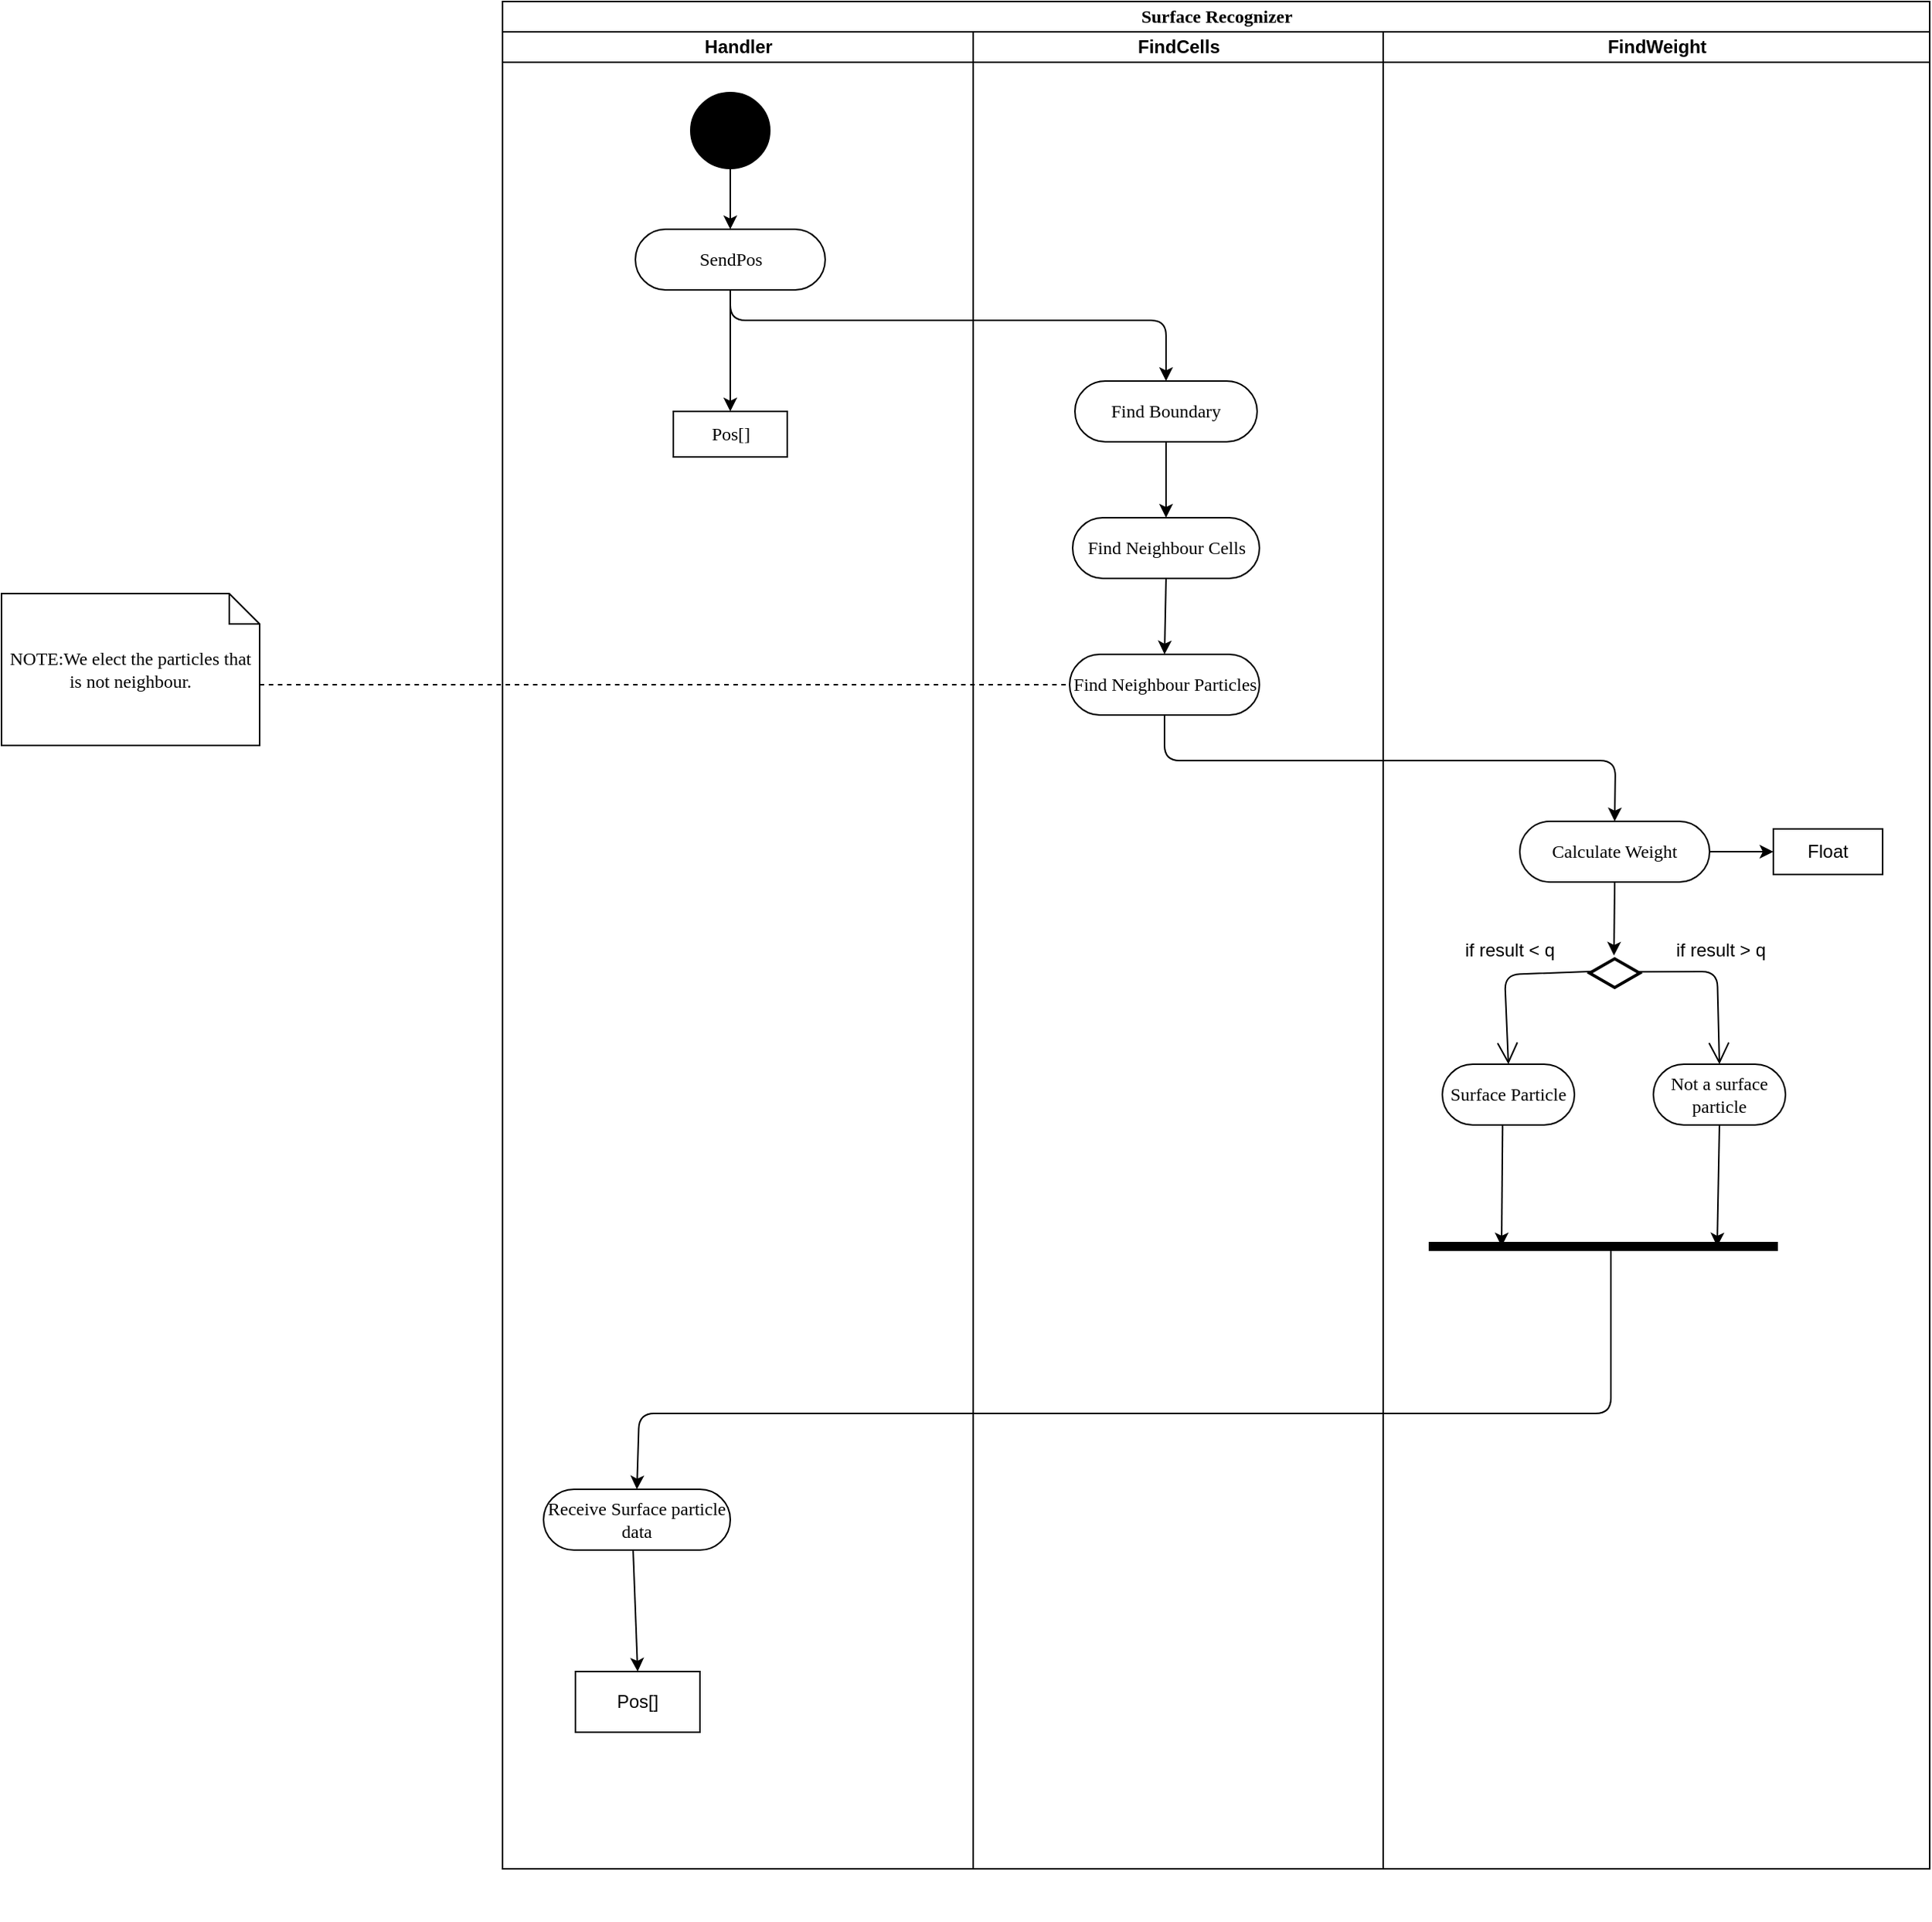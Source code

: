<mxfile version="12.3.8" type="device" pages="1"><diagram name="Page-1" id="0783ab3e-0a74-02c8-0abd-f7b4e66b4bec"><mxGraphModel dx="2523" dy="1996" grid="1" gridSize="10" guides="1" tooltips="1" connect="1" arrows="1" fold="1" page="1" pageScale="1" pageWidth="850" pageHeight="1100" background="#ffffff" math="0" shadow="0"><root><mxCell id="0"/><mxCell id="1" parent="0"/><mxCell id="iyxIDx-SKi2XZ2hmheYC-2" value="Surface Recognizer" style="swimlane;html=1;childLayout=stackLayout;startSize=20;rounded=0;shadow=0;comic=0;labelBackgroundColor=none;strokeWidth=1;fontFamily=Verdana;fontSize=12;align=center;" parent="1" vertex="1"><mxGeometry x="-480" y="-220" width="940" height="1230" as="geometry"><mxRectangle x="40" y="20" width="60" height="20" as="alternateBounds"/></mxGeometry></mxCell><mxCell id="iyxIDx-SKi2XZ2hmheYC-3" value="Handler" style="swimlane;html=1;startSize=20;" parent="iyxIDx-SKi2XZ2hmheYC-2" vertex="1"><mxGeometry y="20" width="310" height="1210" as="geometry"/></mxCell><mxCell id="iyxIDx-SKi2XZ2hmheYC-128" value="" style="ellipse;whiteSpace=wrap;html=1;rounded=0;shadow=0;comic=0;labelBackgroundColor=none;strokeWidth=1;fillColor=#000000;fontFamily=Verdana;fontSize=12;align=center;" parent="iyxIDx-SKi2XZ2hmheYC-3" vertex="1"><mxGeometry x="124" y="40" width="52" height="50" as="geometry"/></mxCell><mxCell id="iyxIDx-SKi2XZ2hmheYC-133" value="SendPos" style="rounded=1;whiteSpace=wrap;html=1;shadow=0;comic=0;labelBackgroundColor=none;strokeWidth=1;fontFamily=Verdana;fontSize=12;align=center;arcSize=50;" parent="iyxIDx-SKi2XZ2hmheYC-3" vertex="1"><mxGeometry x="87.5" y="130" width="125" height="40" as="geometry"/></mxCell><mxCell id="iyxIDx-SKi2XZ2hmheYC-138" value="Pos[]" style="rounded=0;whiteSpace=wrap;html=1;shadow=0;comic=0;labelBackgroundColor=none;strokeWidth=1;fontFamily=Verdana;fontSize=12;align=center;arcSize=50;" parent="iyxIDx-SKi2XZ2hmheYC-3" vertex="1"><mxGeometry x="112.5" y="250" width="75" height="30" as="geometry"/></mxCell><mxCell id="9pK3nnr7afZYVy23vYZ--10" value="" style="endArrow=classic;html=1;entryX=0.5;entryY=0;entryDx=0;entryDy=0;exitX=0.5;exitY=1;exitDx=0;exitDy=0;" edge="1" parent="iyxIDx-SKi2XZ2hmheYC-3" source="iyxIDx-SKi2XZ2hmheYC-128" target="iyxIDx-SKi2XZ2hmheYC-133"><mxGeometry width="50" height="50" relative="1" as="geometry"><mxPoint x="30" y="340" as="sourcePoint"/><mxPoint x="80" y="290" as="targetPoint"/></mxGeometry></mxCell><mxCell id="9pK3nnr7afZYVy23vYZ--27" value="Receive Surface particle data" style="rounded=1;whiteSpace=wrap;html=1;shadow=0;comic=0;labelBackgroundColor=none;strokeWidth=1;fontFamily=Verdana;fontSize=12;align=center;arcSize=50;" vertex="1" parent="iyxIDx-SKi2XZ2hmheYC-3"><mxGeometry x="27" y="960" width="123" height="40" as="geometry"/></mxCell><mxCell id="9pK3nnr7afZYVy23vYZ--31" value="" style="endArrow=classic;html=1;strokeWidth=1;exitX=0.5;exitY=1;exitDx=0;exitDy=0;entryX=0.5;entryY=0;entryDx=0;entryDy=0;" edge="1" parent="iyxIDx-SKi2XZ2hmheYC-3" source="iyxIDx-SKi2XZ2hmheYC-133" target="iyxIDx-SKi2XZ2hmheYC-138"><mxGeometry width="50" height="50" relative="1" as="geometry"><mxPoint x="110" y="370" as="sourcePoint"/><mxPoint x="160" y="320" as="targetPoint"/></mxGeometry></mxCell><mxCell id="9pK3nnr7afZYVy23vYZ--33" value="Pos[]" style="rounded=0;whiteSpace=wrap;html=1;strokeWidth=1;" vertex="1" parent="iyxIDx-SKi2XZ2hmheYC-3"><mxGeometry x="48" y="1080" width="82" height="40" as="geometry"/></mxCell><mxCell id="9pK3nnr7afZYVy23vYZ--34" value="" style="endArrow=classic;html=1;strokeWidth=1;entryX=0.5;entryY=0;entryDx=0;entryDy=0;" edge="1" parent="iyxIDx-SKi2XZ2hmheYC-3" target="9pK3nnr7afZYVy23vYZ--33"><mxGeometry width="50" height="50" relative="1" as="geometry"><mxPoint x="86" y="1000" as="sourcePoint"/><mxPoint x="240" y="990" as="targetPoint"/></mxGeometry></mxCell><mxCell id="iyxIDx-SKi2XZ2hmheYC-12" value="FindCells" style="swimlane;html=1;startSize=20;" parent="iyxIDx-SKi2XZ2hmheYC-2" vertex="1"><mxGeometry x="310" y="20" width="270" height="1210" as="geometry"/></mxCell><mxCell id="iyxIDx-SKi2XZ2hmheYC-132" value="Find Boundary" style="rounded=1;whiteSpace=wrap;html=1;shadow=0;comic=0;labelBackgroundColor=none;strokeWidth=1;fontFamily=Verdana;fontSize=12;align=center;arcSize=50;" parent="iyxIDx-SKi2XZ2hmheYC-12" vertex="1"><mxGeometry x="67" y="230" width="120" height="40" as="geometry"/></mxCell><mxCell id="iyxIDx-SKi2XZ2hmheYC-142" value="Find Neighbour Cells" style="rounded=1;whiteSpace=wrap;html=1;shadow=0;comic=0;labelBackgroundColor=none;strokeWidth=1;fontFamily=Verdana;fontSize=12;align=center;arcSize=50;" parent="iyxIDx-SKi2XZ2hmheYC-12" vertex="1"><mxGeometry x="65.5" y="320" width="123" height="40" as="geometry"/></mxCell><mxCell id="9pK3nnr7afZYVy23vYZ--2" value="Find Neighbour Particles" style="rounded=1;whiteSpace=wrap;html=1;shadow=0;comic=0;labelBackgroundColor=none;strokeWidth=1;fontFamily=Verdana;fontSize=12;align=center;arcSize=50;" vertex="1" parent="iyxIDx-SKi2XZ2hmheYC-12"><mxGeometry x="63.5" y="410" width="125" height="40" as="geometry"/></mxCell><mxCell id="9pK3nnr7afZYVy23vYZ--11" value="" style="endArrow=classic;html=1;exitX=0.5;exitY=1;exitDx=0;exitDy=0;entryX=0.5;entryY=0;entryDx=0;entryDy=0;" edge="1" parent="iyxIDx-SKi2XZ2hmheYC-12" source="iyxIDx-SKi2XZ2hmheYC-132" target="iyxIDx-SKi2XZ2hmheYC-142"><mxGeometry width="50" height="50" relative="1" as="geometry"><mxPoint x="210" y="330" as="sourcePoint"/><mxPoint x="260" y="280" as="targetPoint"/></mxGeometry></mxCell><mxCell id="9pK3nnr7afZYVy23vYZ--13" value="" style="endArrow=classic;html=1;exitX=0.5;exitY=1;exitDx=0;exitDy=0;entryX=0.5;entryY=0;entryDx=0;entryDy=0;" edge="1" parent="iyxIDx-SKi2XZ2hmheYC-12" source="iyxIDx-SKi2XZ2hmheYC-142" target="9pK3nnr7afZYVy23vYZ--2"><mxGeometry width="50" height="50" relative="1" as="geometry"><mxPoint x="35.5" y="360" as="sourcePoint"/><mxPoint x="35.5" y="410" as="targetPoint"/></mxGeometry></mxCell><mxCell id="iyxIDx-SKi2XZ2hmheYC-28" value="FindWeight" style="swimlane;html=1;startSize=20;" parent="iyxIDx-SKi2XZ2hmheYC-2" vertex="1"><mxGeometry x="580" y="20" width="360" height="1210" as="geometry"/></mxCell><mxCell id="9pK3nnr7afZYVy23vYZ--5" value="Calculate Weight" style="rounded=1;whiteSpace=wrap;html=1;shadow=0;comic=0;labelBackgroundColor=none;strokeWidth=1;fontFamily=Verdana;fontSize=12;align=center;arcSize=50;" vertex="1" parent="iyxIDx-SKi2XZ2hmheYC-28"><mxGeometry x="90" y="520" width="125" height="40" as="geometry"/></mxCell><mxCell id="iyxIDx-SKi2XZ2hmheYC-144" value="" style="html=1;whiteSpace=wrap;aspect=fixed;shape=isoRectangle;strokeWidth=2;" parent="iyxIDx-SKi2XZ2hmheYC-28" vertex="1"><mxGeometry x="136" y="610" width="33" height="20" as="geometry"/></mxCell><mxCell id="iyxIDx-SKi2XZ2hmheYC-148" value="" style="endArrow=open;endFill=1;endSize=12;html=1;exitX=0.934;exitY=0.458;exitDx=0;exitDy=0;exitPerimeter=0;entryX=0.5;entryY=0;entryDx=0;entryDy=0;" parent="iyxIDx-SKi2XZ2hmheYC-28" source="iyxIDx-SKi2XZ2hmheYC-144" edge="1" target="iyxIDx-SKi2XZ2hmheYC-150"><mxGeometry width="160" relative="1" as="geometry"><mxPoint x="253.5" y="640.0" as="sourcePoint"/><mxPoint x="230" y="670" as="targetPoint"/><Array as="points"><mxPoint x="220" y="619"/></Array></mxGeometry></mxCell><mxCell id="iyxIDx-SKi2XZ2hmheYC-149" value="Surface Particle" style="rounded=1;whiteSpace=wrap;html=1;shadow=0;comic=0;labelBackgroundColor=none;strokeWidth=1;fontFamily=Verdana;fontSize=12;align=center;arcSize=50;" parent="iyxIDx-SKi2XZ2hmheYC-28" vertex="1"><mxGeometry x="39" y="680" width="87" height="40" as="geometry"/></mxCell><mxCell id="iyxIDx-SKi2XZ2hmheYC-145" value="" style="endArrow=open;endFill=1;endSize=12;html=1;entryX=0.5;entryY=0;entryDx=0;entryDy=0;exitX=0.045;exitY=0.445;exitDx=0;exitDy=0;exitPerimeter=0;" parent="iyxIDx-SKi2XZ2hmheYC-28" edge="1" target="iyxIDx-SKi2XZ2hmheYC-149" source="iyxIDx-SKi2XZ2hmheYC-144"><mxGeometry width="160" relative="1" as="geometry"><mxPoint x="124.5" y="621" as="sourcePoint"/><mxPoint x="74.5" y="690" as="targetPoint"/><Array as="points"><mxPoint x="80" y="621"/></Array></mxGeometry></mxCell><mxCell id="iyxIDx-SKi2XZ2hmheYC-150" value="Not a surface particle" style="rounded=1;whiteSpace=wrap;html=1;shadow=0;comic=0;labelBackgroundColor=none;strokeWidth=1;fontFamily=Verdana;fontSize=12;align=center;arcSize=50;" parent="iyxIDx-SKi2XZ2hmheYC-28" vertex="1"><mxGeometry x="178" y="680" width="87" height="40" as="geometry"/></mxCell><mxCell id="iyxIDx-SKi2XZ2hmheYC-146" value="if result &amp;lt; q" style="text;html=1;align=center;verticalAlign=middle;resizable=0;points=[];;autosize=1;" parent="iyxIDx-SKi2XZ2hmheYC-28" vertex="1"><mxGeometry x="47.5" y="595" width="70" height="20" as="geometry"/></mxCell><mxCell id="iyxIDx-SKi2XZ2hmheYC-147" value="if result &amp;gt; q" style="text;html=1;align=center;verticalAlign=middle;resizable=0;points=[];;autosize=1;" parent="iyxIDx-SKi2XZ2hmheYC-28" vertex="1"><mxGeometry x="187" y="595" width="70" height="20" as="geometry"/></mxCell><mxCell id="9pK3nnr7afZYVy23vYZ--16" value="" style="endArrow=classic;html=1;exitX=0.5;exitY=1;exitDx=0;exitDy=0;entryX=0.486;entryY=-0.079;entryDx=0;entryDy=0;entryPerimeter=0;" edge="1" parent="iyxIDx-SKi2XZ2hmheYC-28" source="9pK3nnr7afZYVy23vYZ--5" target="iyxIDx-SKi2XZ2hmheYC-144"><mxGeometry width="50" height="50" relative="1" as="geometry"><mxPoint x="-123" y="380" as="sourcePoint"/><mxPoint x="153" y="601" as="targetPoint"/></mxGeometry></mxCell><mxCell id="9pK3nnr7afZYVy23vYZ--22" value="" style="endArrow=classic;html=1;exitX=0.456;exitY=1.005;exitDx=0;exitDy=0;exitPerimeter=0;" edge="1" parent="iyxIDx-SKi2XZ2hmheYC-28" source="iyxIDx-SKi2XZ2hmheYC-149"><mxGeometry width="50" height="50" relative="1" as="geometry"><mxPoint x="140" y="800" as="sourcePoint"/><mxPoint x="78" y="800" as="targetPoint"/></mxGeometry></mxCell><mxCell id="9pK3nnr7afZYVy23vYZ--24" value="" style="endArrow=none;html=1;strokeWidth=6;" edge="1" parent="iyxIDx-SKi2XZ2hmheYC-28"><mxGeometry width="50" height="50" relative="1" as="geometry"><mxPoint x="30" y="800" as="sourcePoint"/><mxPoint x="260" y="800" as="targetPoint"/></mxGeometry></mxCell><mxCell id="9pK3nnr7afZYVy23vYZ--25" value="" style="endArrow=classic;html=1;exitX=0.5;exitY=1;exitDx=0;exitDy=0;" edge="1" parent="iyxIDx-SKi2XZ2hmheYC-28" source="iyxIDx-SKi2XZ2hmheYC-150"><mxGeometry width="50" height="50" relative="1" as="geometry"><mxPoint x="215.172" y="730.2" as="sourcePoint"/><mxPoint x="220" y="800" as="targetPoint"/></mxGeometry></mxCell><mxCell id="9pK3nnr7afZYVy23vYZ--26" value="" style="endArrow=classic;html=1;strokeWidth=1;entryX=0.5;entryY=0;entryDx=0;entryDy=0;" edge="1" parent="iyxIDx-SKi2XZ2hmheYC-28" target="9pK3nnr7afZYVy23vYZ--27"><mxGeometry width="50" height="50" relative="1" as="geometry"><mxPoint x="150" y="800" as="sourcePoint"/><mxPoint x="-490" y="980" as="targetPoint"/><Array as="points"><mxPoint x="150" y="910"/><mxPoint x="-490" y="910"/></Array></mxGeometry></mxCell><mxCell id="9pK3nnr7afZYVy23vYZ--30" value="Float" style="rounded=0;whiteSpace=wrap;html=1;strokeWidth=1;" vertex="1" parent="iyxIDx-SKi2XZ2hmheYC-28"><mxGeometry x="257" y="525" width="72" height="30" as="geometry"/></mxCell><mxCell id="9pK3nnr7afZYVy23vYZ--32" value="" style="endArrow=classic;html=1;exitX=1;exitY=0.5;exitDx=0;exitDy=0;entryX=0;entryY=0.5;entryDx=0;entryDy=0;" edge="1" parent="iyxIDx-SKi2XZ2hmheYC-28" source="9pK3nnr7afZYVy23vYZ--5" target="9pK3nnr7afZYVy23vYZ--30"><mxGeometry width="50" height="50" relative="1" as="geometry"><mxPoint x="281.0" y="440" as="sourcePoint"/><mxPoint x="280" y="490" as="targetPoint"/></mxGeometry></mxCell><mxCell id="9pK3nnr7afZYVy23vYZ--1" value="" style="endArrow=classic;html=1;exitX=0.5;exitY=1;exitDx=0;exitDy=0;entryX=0.5;entryY=0;entryDx=0;entryDy=0;" edge="1" parent="iyxIDx-SKi2XZ2hmheYC-2" source="iyxIDx-SKi2XZ2hmheYC-133" target="iyxIDx-SKi2XZ2hmheYC-132"><mxGeometry width="50" height="50" relative="1" as="geometry"><mxPoint x="130" y="250" as="sourcePoint"/><mxPoint x="480" y="170" as="targetPoint"/><Array as="points"><mxPoint x="150" y="210"/><mxPoint x="437" y="210"/></Array></mxGeometry></mxCell><mxCell id="9pK3nnr7afZYVy23vYZ--15" value="" style="endArrow=classic;html=1;exitX=0.5;exitY=1;exitDx=0;exitDy=0;entryX=0.5;entryY=0;entryDx=0;entryDy=0;" edge="1" parent="iyxIDx-SKi2XZ2hmheYC-2" source="9pK3nnr7afZYVy23vYZ--2" target="9pK3nnr7afZYVy23vYZ--5"><mxGeometry width="50" height="50" relative="1" as="geometry"><mxPoint x="447" y="390" as="sourcePoint"/><mxPoint x="446" y="440" as="targetPoint"/><Array as="points"><mxPoint x="436" y="500"/><mxPoint x="733" y="500"/></Array></mxGeometry></mxCell><mxCell id="iyxIDx-SKi2XZ2hmheYC-134" value="NOTE:We elect the particles that is not neighbour." style="shape=note;whiteSpace=wrap;html=1;rounded=0;shadow=0;comic=0;labelBackgroundColor=none;strokeWidth=1;fontFamily=Verdana;fontSize=12;align=center;size=20;" parent="1" vertex="1"><mxGeometry x="-810" y="170" width="170" height="100" as="geometry"/></mxCell><mxCell id="iyxIDx-SKi2XZ2hmheYC-140" value="" style="text;strokeColor=none;fillColor=none;align=left;verticalAlign=middle;spacingTop=-1;spacingLeft=4;spacingRight=4;rotatable=0;labelPosition=right;points=[];portConstraint=eastwest;" parent="1" vertex="1"><mxGeometry x="-770" y="1030" width="20" height="14" as="geometry"/></mxCell><mxCell id="9pK3nnr7afZYVy23vYZ--4" value="" style="endArrow=none;dashed=1;html=1;entryX=0;entryY=0.5;entryDx=0;entryDy=0;exitX=0;exitY=0;exitDx=170;exitDy=60;exitPerimeter=0;" edge="1" parent="1" source="iyxIDx-SKi2XZ2hmheYC-134" target="9pK3nnr7afZYVy23vYZ--2"><mxGeometry width="50" height="50" relative="1" as="geometry"><mxPoint x="-680" y="350" as="sourcePoint"/><mxPoint x="-630" y="300" as="targetPoint"/></mxGeometry></mxCell></root></mxGraphModel></diagram></mxfile>